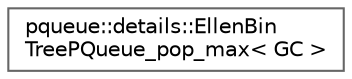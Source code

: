 digraph "类继承关系图"
{
 // LATEX_PDF_SIZE
  bgcolor="transparent";
  edge [fontname=Helvetica,fontsize=10,labelfontname=Helvetica,labelfontsize=10];
  node [fontname=Helvetica,fontsize=10,shape=box,height=0.2,width=0.4];
  rankdir="LR";
  Node0 [id="Node000000",label="pqueue::details::EllenBin\lTreePQueue_pop_max\< GC \>",height=0.2,width=0.4,color="grey40", fillcolor="white", style="filled",URL="$structpqueue_1_1details_1_1_ellen_bin_tree_p_queue__pop__max.html",tooltip=" "];
}
